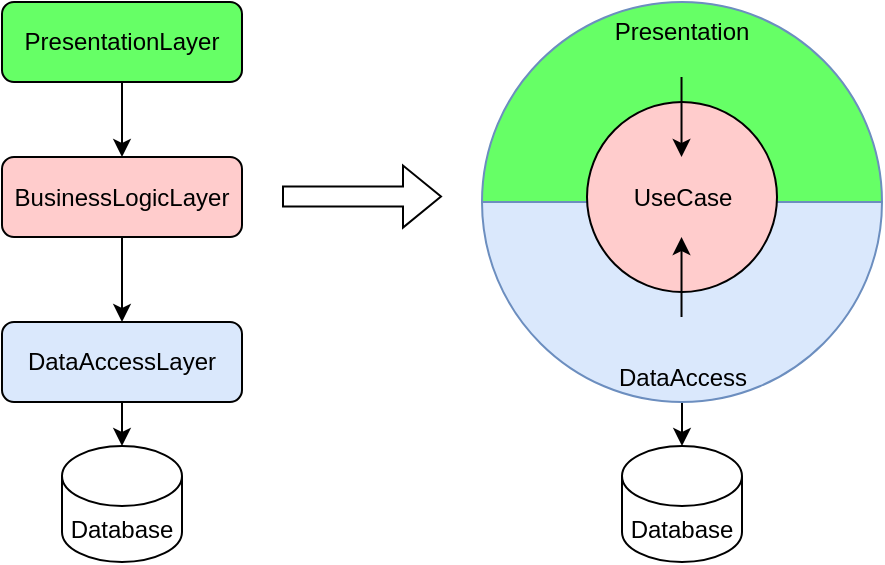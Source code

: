 <mxfile version="21.6.8" type="device">
  <diagram name="Seite-1" id="fbcyYb8wYIPdNFDIO3jn">
    <mxGraphModel dx="1379" dy="908" grid="1" gridSize="10" guides="1" tooltips="1" connect="1" arrows="1" fold="1" page="1" pageScale="1" pageWidth="827" pageHeight="1169" math="0" shadow="0">
      <root>
        <mxCell id="0" />
        <mxCell id="1" parent="0" />
        <mxCell id="uEmpHQ93MT59HrvHP_3x-20" style="edgeStyle=orthogonalEdgeStyle;rounded=0;orthogonalLoop=1;jettySize=auto;html=1;" edge="1" parent="1" source="uEmpHQ93MT59HrvHP_3x-2" target="uEmpHQ93MT59HrvHP_3x-18">
          <mxGeometry relative="1" as="geometry" />
        </mxCell>
        <mxCell id="uEmpHQ93MT59HrvHP_3x-2" value="DataAccess" style="verticalLabelPosition=middle;verticalAlign=bottom;html=1;shape=mxgraph.basic.half_circle;fillColor=#dae8fc;strokeColor=#6c8ebf;labelPosition=center;align=center;spacingBottom=0;spacing=5;" vertex="1" parent="1">
          <mxGeometry x="270" y="120" width="200" height="100" as="geometry" />
        </mxCell>
        <mxCell id="uEmpHQ93MT59HrvHP_3x-3" value="" style="verticalLabelPosition=middle;verticalAlign=bottom;shape=mxgraph.basic.half_circle;fillColor=#66FF66;strokeColor=#6c8ebf;labelPosition=center;align=center;rotation=-180;" vertex="1" parent="1">
          <mxGeometry x="270" y="20" width="200" height="100" as="geometry" />
        </mxCell>
        <mxCell id="uEmpHQ93MT59HrvHP_3x-4" value="UseCase" style="ellipse;whiteSpace=wrap;html=1;aspect=fixed;fillColor=#FFCCCC;" vertex="1" parent="1">
          <mxGeometry x="322.5" y="70" width="95" height="95" as="geometry" />
        </mxCell>
        <mxCell id="uEmpHQ93MT59HrvHP_3x-5" value="Presentation" style="text;html=1;strokeColor=none;fillColor=none;align=center;verticalAlign=middle;whiteSpace=wrap;rounded=0;" vertex="1" parent="1">
          <mxGeometry x="340" y="20" width="60" height="30" as="geometry" />
        </mxCell>
        <mxCell id="uEmpHQ93MT59HrvHP_3x-9" style="edgeStyle=orthogonalEdgeStyle;rounded=0;orthogonalLoop=1;jettySize=auto;html=1;" edge="1" parent="1" source="uEmpHQ93MT59HrvHP_3x-6" target="uEmpHQ93MT59HrvHP_3x-7">
          <mxGeometry relative="1" as="geometry" />
        </mxCell>
        <mxCell id="uEmpHQ93MT59HrvHP_3x-6" value="PresentationLayer" style="rounded=1;whiteSpace=wrap;html=1;fillColor=#66FF66;" vertex="1" parent="1">
          <mxGeometry x="30" y="20" width="120" height="40" as="geometry" />
        </mxCell>
        <mxCell id="uEmpHQ93MT59HrvHP_3x-10" style="edgeStyle=orthogonalEdgeStyle;rounded=0;orthogonalLoop=1;jettySize=auto;html=1;" edge="1" parent="1" source="uEmpHQ93MT59HrvHP_3x-7" target="uEmpHQ93MT59HrvHP_3x-8">
          <mxGeometry relative="1" as="geometry" />
        </mxCell>
        <mxCell id="uEmpHQ93MT59HrvHP_3x-7" value="BusinessLogicLayer" style="rounded=1;whiteSpace=wrap;html=1;fillColor=#FFCCCC;" vertex="1" parent="1">
          <mxGeometry x="30" y="97.5" width="120" height="40" as="geometry" />
        </mxCell>
        <mxCell id="uEmpHQ93MT59HrvHP_3x-17" style="edgeStyle=orthogonalEdgeStyle;rounded=0;orthogonalLoop=1;jettySize=auto;html=1;" edge="1" parent="1" source="uEmpHQ93MT59HrvHP_3x-8" target="uEmpHQ93MT59HrvHP_3x-16">
          <mxGeometry relative="1" as="geometry" />
        </mxCell>
        <mxCell id="uEmpHQ93MT59HrvHP_3x-8" value="DataAccessLayer" style="rounded=1;whiteSpace=wrap;html=1;fillColor=#DAE8FC;" vertex="1" parent="1">
          <mxGeometry x="30" y="180" width="120" height="40" as="geometry" />
        </mxCell>
        <mxCell id="uEmpHQ93MT59HrvHP_3x-13" value="" style="endArrow=classic;html=1;rounded=0;" edge="1" parent="1">
          <mxGeometry width="50" height="50" relative="1" as="geometry">
            <mxPoint x="369.76" y="57.5" as="sourcePoint" />
            <mxPoint x="369.76" y="97.5" as="targetPoint" />
          </mxGeometry>
        </mxCell>
        <mxCell id="uEmpHQ93MT59HrvHP_3x-14" value="" style="endArrow=classic;html=1;rounded=0;" edge="1" parent="1">
          <mxGeometry width="50" height="50" relative="1" as="geometry">
            <mxPoint x="369.76" y="177.5" as="sourcePoint" />
            <mxPoint x="369.76" y="137.5" as="targetPoint" />
          </mxGeometry>
        </mxCell>
        <mxCell id="uEmpHQ93MT59HrvHP_3x-15" value="" style="shape=flexArrow;endArrow=classic;html=1;rounded=0;" edge="1" parent="1">
          <mxGeometry width="50" height="50" relative="1" as="geometry">
            <mxPoint x="170" y="117.26" as="sourcePoint" />
            <mxPoint x="250" y="117.26" as="targetPoint" />
          </mxGeometry>
        </mxCell>
        <mxCell id="uEmpHQ93MT59HrvHP_3x-16" value="Database" style="shape=cylinder3;whiteSpace=wrap;html=1;boundedLbl=1;backgroundOutline=1;size=15;" vertex="1" parent="1">
          <mxGeometry x="60" y="242" width="60" height="58" as="geometry" />
        </mxCell>
        <mxCell id="uEmpHQ93MT59HrvHP_3x-18" value="Database" style="shape=cylinder3;whiteSpace=wrap;html=1;boundedLbl=1;backgroundOutline=1;size=15;" vertex="1" parent="1">
          <mxGeometry x="340" y="242" width="60" height="58" as="geometry" />
        </mxCell>
      </root>
    </mxGraphModel>
  </diagram>
</mxfile>
